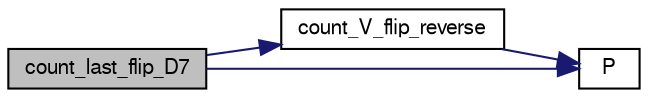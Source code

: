 digraph "count_last_flip_D7"
{
 // LATEX_PDF_SIZE
  bgcolor="transparent";
  edge [fontname="FreeSans",fontsize="10",labelfontname="FreeSans",labelfontsize="10"];
  node [fontname="FreeSans",fontsize="10",shape=record];
  rankdir="LR";
  Node1 [label="count_last_flip_D7",height=0.2,width=0.4,color="black", fillcolor="grey75", style="filled", fontcolor="black",tooltip=" "];
  Node1 -> Node2 [color="midnightblue",fontsize="10",style="solid",fontname="FreeSans"];
  Node2 [label="count_V_flip_reverse",height=0.2,width=0.4,color="black",URL="$count__last__flip__bitscan_8c.html#ac93b9a5a1e3855a330f7ed40d5909d74",tooltip=" "];
  Node2 -> Node3 [color="midnightblue",fontsize="10",style="solid",fontname="FreeSans"];
  Node3 [label="P",height=0.2,width=0.4,color="black",URL="$generate__flip_8c.html#a11481f01e169aee1117c83a352c22222",tooltip=" "];
  Node1 -> Node3 [color="midnightblue",fontsize="10",style="solid",fontname="FreeSans"];
}
